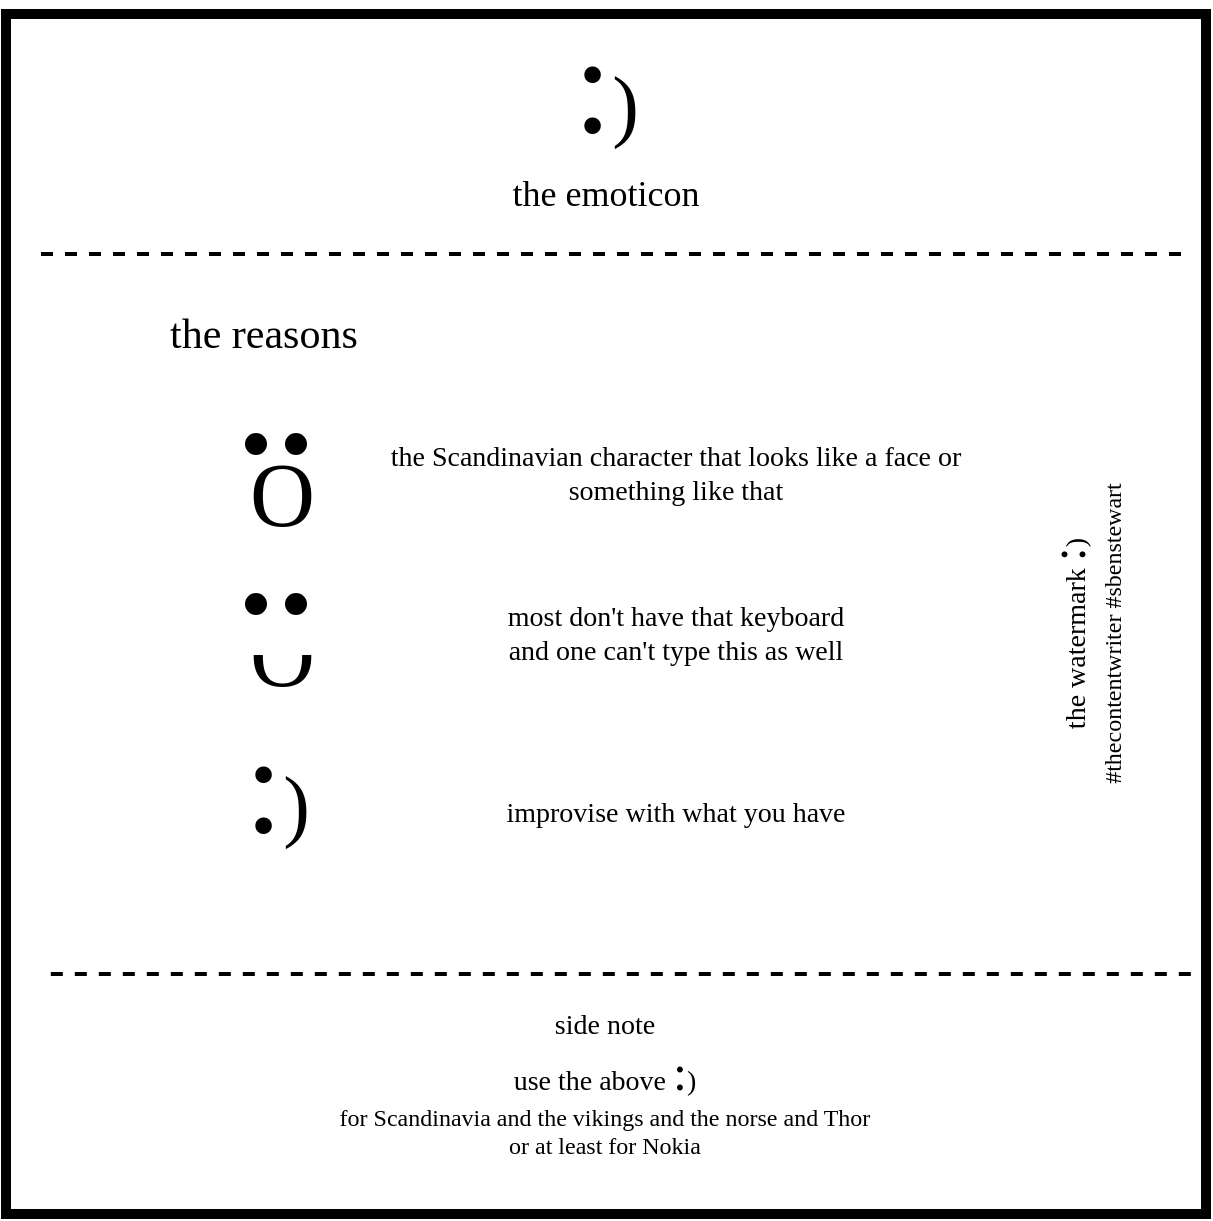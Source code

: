 <mxfile version="12.6.2" type="device"><diagram id="dX7Dphyso45SB9-RoEhv" name="Page-1"><mxGraphModel dx="742" dy="523" grid="1" gridSize="10" guides="1" tooltips="1" connect="1" arrows="1" fold="1" page="1" pageScale="1" pageWidth="827" pageHeight="1169" math="0" shadow="0"><root><mxCell id="0"/><mxCell id="1" parent="0"/><mxCell id="nfxZPmU7g6QgWNAvG-ER-2" value="" style="whiteSpace=wrap;html=1;aspect=fixed;strokeWidth=5;" parent="1" vertex="1"><mxGeometry x="210" y="90" width="600" height="600" as="geometry"/></mxCell><mxCell id="8b6ggLF4gSHIukh4vJdm-18" value="&lt;font face=&quot;xkcd&quot;&gt;&lt;font style=&quot;font-size: 70px&quot;&gt;:&lt;/font&gt;&lt;span style=&quot;font-size: 40px&quot;&gt;)&lt;/span&gt;&lt;br&gt;&lt;/font&gt;" style="text;html=1;strokeColor=none;fillColor=none;align=center;verticalAlign=middle;whiteSpace=wrap;rounded=0;" parent="1" vertex="1"><mxGeometry x="210" y="110" width="600" height="30" as="geometry"/></mxCell><mxCell id="8b6ggLF4gSHIukh4vJdm-24" value="&lt;font face=&quot;xkcd&quot;&gt;&lt;span style=&quot;font-size: 18px&quot;&gt;the emoticon&lt;/span&gt;&lt;br&gt;&lt;/font&gt;" style="text;html=1;strokeColor=none;fillColor=none;align=center;verticalAlign=middle;whiteSpace=wrap;rounded=0;" parent="1" vertex="1"><mxGeometry x="210" y="170" width="600" height="20" as="geometry"/></mxCell><mxCell id="8b6ggLF4gSHIukh4vJdm-30" value="" style="endArrow=none;dashed=1;html=1;strokeWidth=2;" parent="1" edge="1"><mxGeometry width="50" height="50" relative="1" as="geometry"><mxPoint x="797.5" y="210" as="sourcePoint"/><mxPoint x="222.5" y="210" as="targetPoint"/></mxGeometry></mxCell><mxCell id="k-dpR7HA_-HZ3Fbqk2lw-16" value="" style="endArrow=none;dashed=1;html=1;strokeWidth=2;" parent="1" edge="1"><mxGeometry width="50" height="50" relative="1" as="geometry"><mxPoint x="802.41" y="570" as="sourcePoint"/><mxPoint x="227.41" y="570" as="targetPoint"/></mxGeometry></mxCell><mxCell id="k-dpR7HA_-HZ3Fbqk2lw-17" value="&lt;font face=&quot;xkcd&quot;&gt;&lt;span style=&quot;font-size: 14px&quot;&gt;side note&lt;br&gt;&lt;/span&gt;&lt;/font&gt;&lt;font face=&quot;xkcd&quot;&gt;&lt;span style=&quot;font-size: 14px&quot;&gt;use the above &lt;/span&gt;&lt;font style=&quot;font-size: 25px&quot;&gt;:&lt;/font&gt;&lt;span style=&quot;font-size: 14px&quot;&gt;)&lt;br&gt;&lt;/span&gt;for Scandinavia and the vikings and the norse and Thor&lt;br&gt;or at least&amp;nbsp;for Nokia&lt;br&gt;&lt;/font&gt;" style="text;html=1;strokeColor=none;fillColor=none;align=center;verticalAlign=middle;whiteSpace=wrap;rounded=0;" parent="1" vertex="1"><mxGeometry x="227.41" y="590" width="565.17" height="70" as="geometry"/></mxCell><mxCell id="euaHSMH8fYii958cPEId-22" style="edgeStyle=orthogonalEdgeStyle;rounded=0;orthogonalLoop=1;jettySize=auto;html=1;exitX=0.5;exitY=1;exitDx=0;exitDy=0;strokeWidth=2;" parent="1" edge="1"><mxGeometry relative="1" as="geometry"><mxPoint x="661" y="451" as="sourcePoint"/><mxPoint x="661" y="451" as="targetPoint"/></mxGeometry></mxCell><mxCell id="pKVuHFSoDqtFi99w7tCS-15" value="&lt;font face=&quot;xkcd&quot;&gt;&lt;span style=&quot;font-size: 14px&quot;&gt;the watermark &lt;/span&gt;&lt;font style=&quot;font-size: 25px&quot;&gt;:&lt;/font&gt;&lt;span style=&quot;font-size: 14px&quot;&gt;)&lt;/span&gt;&lt;/font&gt;&lt;font face=&quot;xkcd&quot;&gt;&lt;span style=&quot;font-size: 14px&quot;&gt;&lt;br&gt;&lt;/span&gt;#thecontentwriter #sbenstewart&lt;br&gt;&lt;/font&gt;" style="text;html=1;strokeColor=none;fillColor=none;align=center;verticalAlign=middle;whiteSpace=wrap;rounded=0;rotation=-90;" parent="1" vertex="1"><mxGeometry x="630" y="390" width="236.56" height="20" as="geometry"/></mxCell><mxCell id="XsvNUJq7mLVGqKNrsg9B-2" value="&lt;div style=&quot;font-size: 21px&quot;&gt;&lt;span style=&quot;font-size: 21px ; font-family: &amp;#34;xkcd&amp;#34;&quot;&gt;the reasons&lt;/span&gt;&lt;/div&gt;" style="text;html=1;strokeColor=none;fillColor=none;align=left;verticalAlign=middle;whiteSpace=wrap;rounded=0;fontSize=21;" parent="1" vertex="1"><mxGeometry x="290" y="240" width="300" height="20" as="geometry"/></mxCell><mxCell id="1MYBYR9uEc0IegK4E9Ey-1" value="&lt;div&gt;&lt;span style=&quot;font-family: &amp;#34;xkcd&amp;#34;&quot;&gt;&lt;font style=&quot;font-size: 45px&quot;&gt;O&lt;/font&gt;&lt;/span&gt;&lt;/div&gt;" style="text;html=1;strokeColor=none;fillColor=none;align=left;verticalAlign=middle;whiteSpace=wrap;rounded=0;fontSize=21;" vertex="1" parent="1"><mxGeometry x="330" y="320" width="30" height="20" as="geometry"/></mxCell><mxCell id="1MYBYR9uEc0IegK4E9Ey-2" value="" style="ellipse;whiteSpace=wrap;html=1;aspect=fixed;fillColor=#000000;" vertex="1" parent="1"><mxGeometry x="330" y="300" width="10" height="10" as="geometry"/></mxCell><mxCell id="1MYBYR9uEc0IegK4E9Ey-3" value="" style="ellipse;whiteSpace=wrap;html=1;aspect=fixed;fillColor=#000000;" vertex="1" parent="1"><mxGeometry x="350" y="300" width="10" height="10" as="geometry"/></mxCell><mxCell id="1MYBYR9uEc0IegK4E9Ey-4" value="&lt;div&gt;&lt;span style=&quot;font-family: &amp;#34;xkcd&amp;#34;&quot;&gt;&lt;font style=&quot;font-size: 45px&quot;&gt;O&lt;/font&gt;&lt;/span&gt;&lt;/div&gt;" style="text;html=1;strokeColor=none;fillColor=none;align=left;verticalAlign=middle;whiteSpace=wrap;rounded=0;fontSize=21;" vertex="1" parent="1"><mxGeometry x="330" y="400" width="30" height="20" as="geometry"/></mxCell><mxCell id="1MYBYR9uEc0IegK4E9Ey-5" value="" style="ellipse;whiteSpace=wrap;html=1;aspect=fixed;fillColor=#000000;" vertex="1" parent="1"><mxGeometry x="330" y="380" width="10" height="10" as="geometry"/></mxCell><mxCell id="1MYBYR9uEc0IegK4E9Ey-6" value="" style="ellipse;whiteSpace=wrap;html=1;aspect=fixed;fillColor=#000000;" vertex="1" parent="1"><mxGeometry x="350" y="380" width="10" height="10" as="geometry"/></mxCell><mxCell id="1MYBYR9uEc0IegK4E9Ey-7" value="" style="rounded=0;whiteSpace=wrap;html=1;fillColor=#FFFFFF;strokeColor=#FFFFFF;" vertex="1" parent="1"><mxGeometry x="310" y="392" width="70" height="18" as="geometry"/></mxCell><mxCell id="1MYBYR9uEc0IegK4E9Ey-8" value="&lt;font face=&quot;xkcd&quot;&gt;&lt;font style=&quot;font-size: 70px&quot;&gt;:&lt;/font&gt;&lt;span style=&quot;font-size: 40px&quot;&gt;)&lt;/span&gt;&lt;br&gt;&lt;/font&gt;" style="text;html=1;strokeColor=none;fillColor=none;align=center;verticalAlign=middle;whiteSpace=wrap;rounded=0;" vertex="1" parent="1"><mxGeometry x="312.5" y="460" width="65" height="30" as="geometry"/></mxCell><mxCell id="1MYBYR9uEc0IegK4E9Ey-9" value="&lt;font style=&quot;font-size: 14px&quot;&gt;the Scandinavian character that looks like a face or something like that&lt;/font&gt;" style="text;html=1;strokeColor=none;fillColor=none;align=center;verticalAlign=middle;whiteSpace=wrap;rounded=0;fontFamily=xkcd;" vertex="1" parent="1"><mxGeometry x="400" y="310" width="290" height="20" as="geometry"/></mxCell><mxCell id="1MYBYR9uEc0IegK4E9Ey-10" value="&lt;font style=&quot;font-size: 14px&quot;&gt;most don't have that keyboard&lt;br&gt;and one can't type this as well&lt;/font&gt;" style="text;html=1;strokeColor=none;fillColor=none;align=center;verticalAlign=middle;whiteSpace=wrap;rounded=0;fontFamily=xkcd;" vertex="1" parent="1"><mxGeometry x="410" y="390" width="270" height="20" as="geometry"/></mxCell><mxCell id="1MYBYR9uEc0IegK4E9Ey-11" value="&lt;font style=&quot;font-size: 14px&quot;&gt;improvise with what you have&lt;/font&gt;" style="text;html=1;strokeColor=none;fillColor=none;align=center;verticalAlign=middle;whiteSpace=wrap;rounded=0;fontFamily=xkcd;" vertex="1" parent="1"><mxGeometry x="410" y="480" width="270" height="20" as="geometry"/></mxCell></root></mxGraphModel></diagram></mxfile>